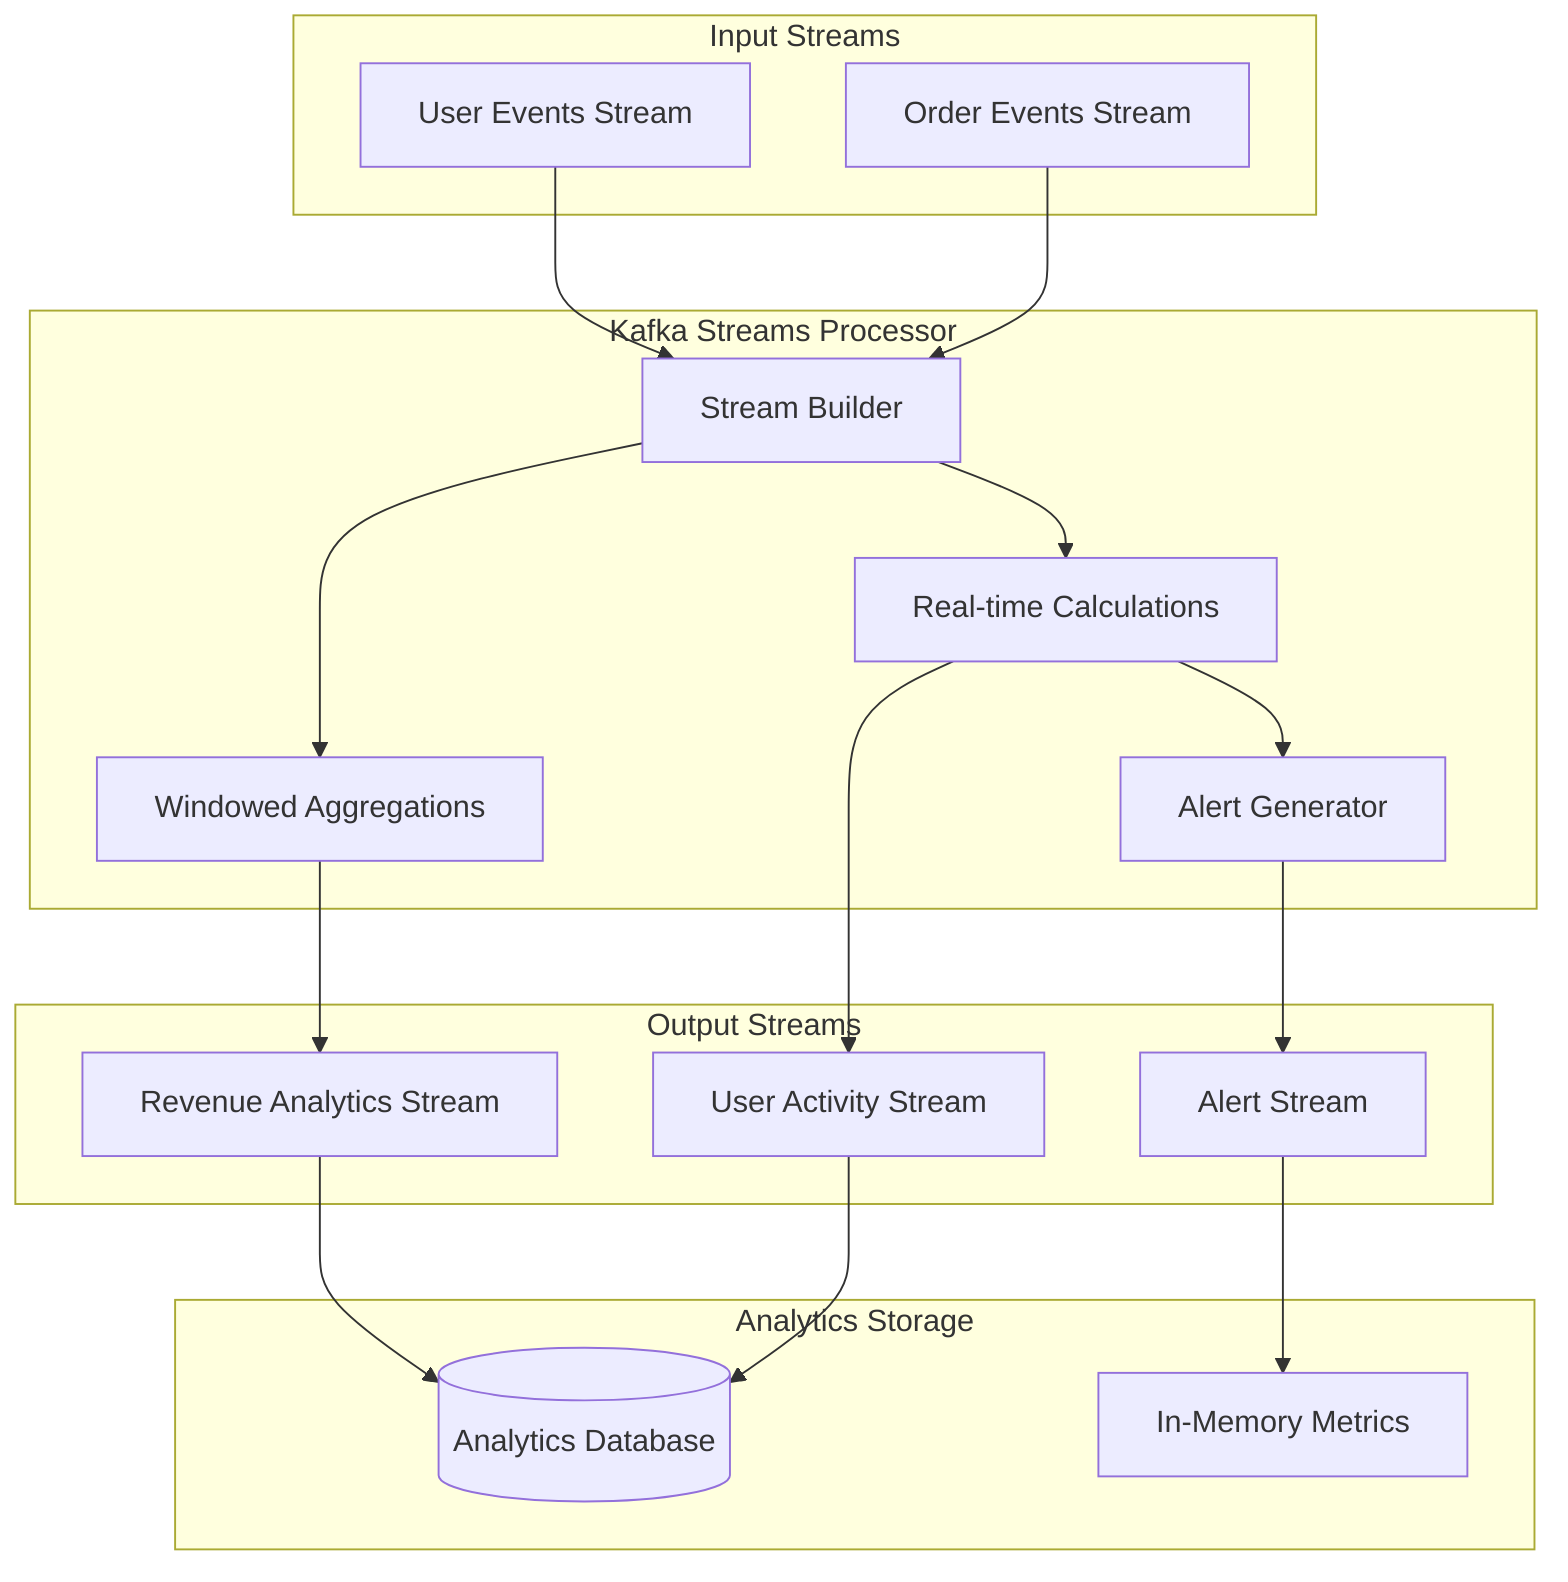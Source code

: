 %% Kafka Streams Processing Architecture
graph TB
    subgraph "Input Streams"
        UserEventStream[User Events Stream]
        OrderEventStream[Order Events Stream]
    end
    
    subgraph "Kafka Streams Processor"
        StreamBuilder[Stream Builder]
        WindowedAggregations[Windowed Aggregations]
        RealTimeCalculations[Real-time Calculations]
        AlertGenerator[Alert Generator]
    end
    
    subgraph "Output Streams"
        RevenueStream[Revenue Analytics Stream]
        UserActivityStream[User Activity Stream]
        AlertStream[Alert Stream]
    end
    
    subgraph "Analytics Storage"
        AnalyticsDB[(Analytics Database)]
        MetricsCache[In-Memory Metrics]
    end
    
    UserEventStream --> StreamBuilder
    OrderEventStream --> StreamBuilder
    StreamBuilder --> WindowedAggregations
    StreamBuilder --> RealTimeCalculations
    WindowedAggregations --> RevenueStream
    RealTimeCalculations --> UserActivityStream
    RevenueStream --> AnalyticsDB
    UserActivityStream --> AnalyticsDB
    RealTimeCalculations --> AlertGenerator
    AlertGenerator --> AlertStream
    AlertStream --> MetricsCache